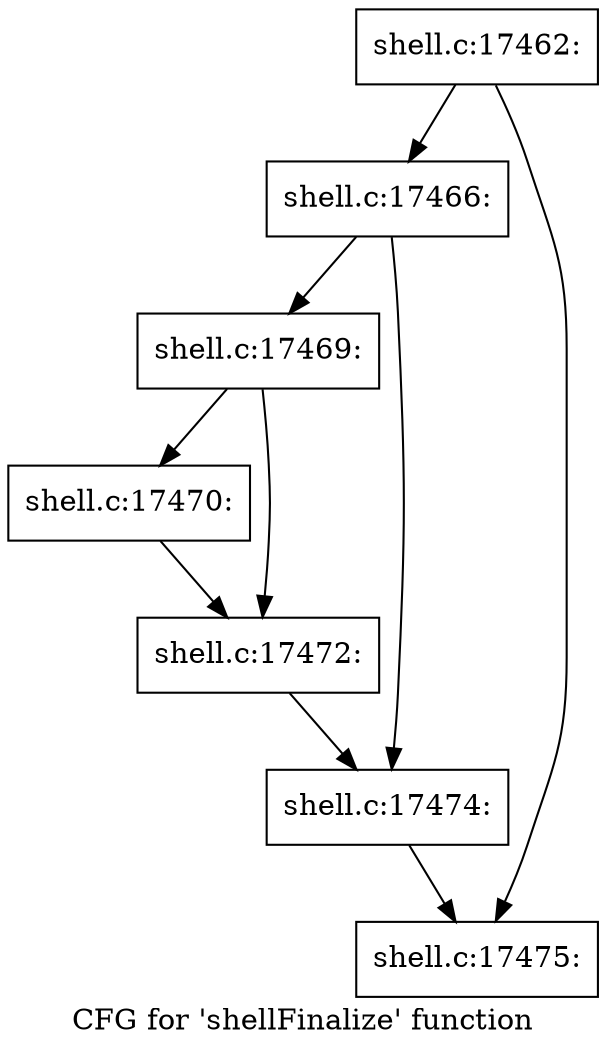 digraph "CFG for 'shellFinalize' function" {
	label="CFG for 'shellFinalize' function";

	Node0x56027658f970 [shape=record,label="{shell.c:17462:}"];
	Node0x56027658f970 -> Node0x5602765cec70;
	Node0x56027658f970 -> Node0x5602765cecc0;
	Node0x5602765cec70 [shape=record,label="{shell.c:17466:}"];
	Node0x5602765cec70 -> Node0x5602765cfe30;
	Node0x5602765cec70 -> Node0x5602765cfe80;
	Node0x5602765cfe30 [shape=record,label="{shell.c:17469:}"];
	Node0x5602765cfe30 -> Node0x5602765d01e0;
	Node0x5602765cfe30 -> Node0x5602765d0230;
	Node0x5602765d01e0 [shape=record,label="{shell.c:17470:}"];
	Node0x5602765d01e0 -> Node0x5602765d0230;
	Node0x5602765d0230 [shape=record,label="{shell.c:17472:}"];
	Node0x5602765d0230 -> Node0x5602765cfe80;
	Node0x5602765cfe80 [shape=record,label="{shell.c:17474:}"];
	Node0x5602765cfe80 -> Node0x5602765cecc0;
	Node0x5602765cecc0 [shape=record,label="{shell.c:17475:}"];
}
